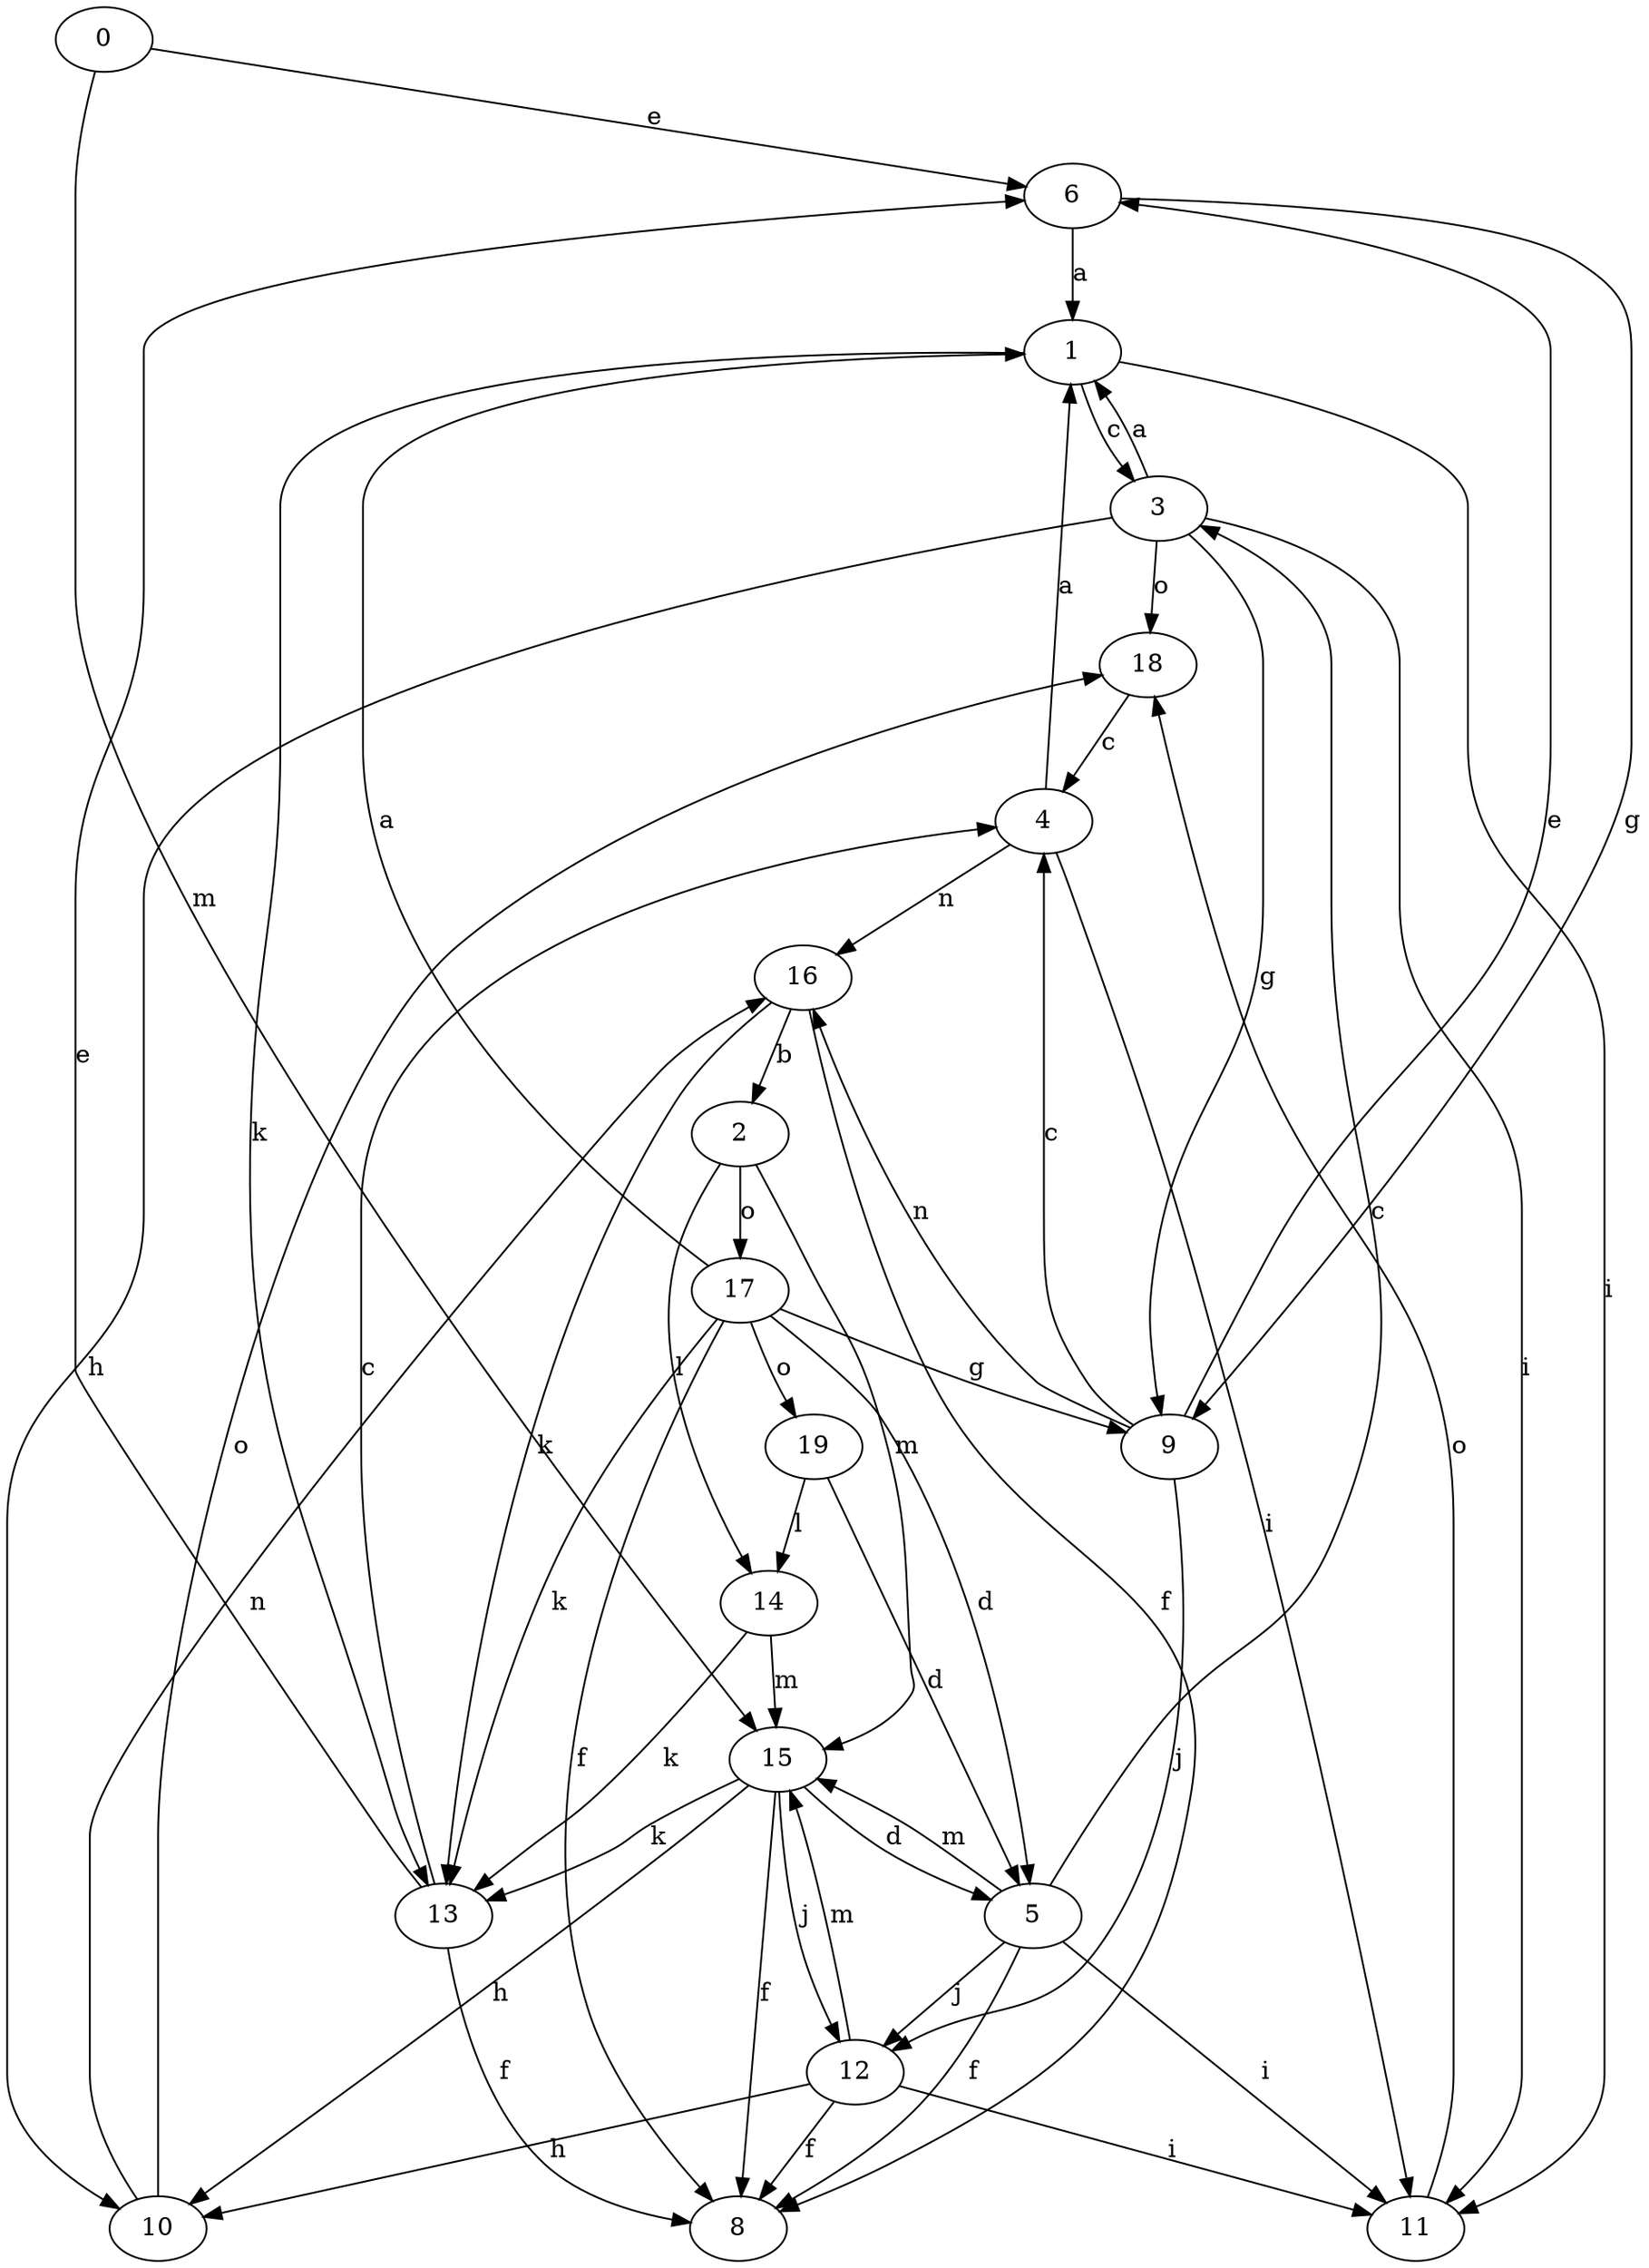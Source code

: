 strict digraph  {
0;
1;
2;
3;
4;
5;
6;
8;
9;
10;
11;
12;
13;
14;
15;
16;
17;
18;
19;
0 -> 6  [label=e];
0 -> 15  [label=m];
1 -> 3  [label=c];
1 -> 11  [label=i];
1 -> 13  [label=k];
2 -> 14  [label=l];
2 -> 15  [label=m];
2 -> 17  [label=o];
3 -> 1  [label=a];
3 -> 9  [label=g];
3 -> 10  [label=h];
3 -> 11  [label=i];
3 -> 18  [label=o];
4 -> 1  [label=a];
4 -> 11  [label=i];
4 -> 16  [label=n];
5 -> 3  [label=c];
5 -> 8  [label=f];
5 -> 11  [label=i];
5 -> 12  [label=j];
5 -> 15  [label=m];
6 -> 1  [label=a];
6 -> 9  [label=g];
9 -> 4  [label=c];
9 -> 6  [label=e];
9 -> 12  [label=j];
9 -> 16  [label=n];
10 -> 16  [label=n];
10 -> 18  [label=o];
11 -> 18  [label=o];
12 -> 8  [label=f];
12 -> 10  [label=h];
12 -> 11  [label=i];
12 -> 15  [label=m];
13 -> 4  [label=c];
13 -> 6  [label=e];
13 -> 8  [label=f];
14 -> 13  [label=k];
14 -> 15  [label=m];
15 -> 5  [label=d];
15 -> 8  [label=f];
15 -> 10  [label=h];
15 -> 12  [label=j];
15 -> 13  [label=k];
16 -> 2  [label=b];
16 -> 8  [label=f];
16 -> 13  [label=k];
17 -> 1  [label=a];
17 -> 5  [label=d];
17 -> 8  [label=f];
17 -> 9  [label=g];
17 -> 13  [label=k];
17 -> 19  [label=o];
18 -> 4  [label=c];
19 -> 5  [label=d];
19 -> 14  [label=l];
}
